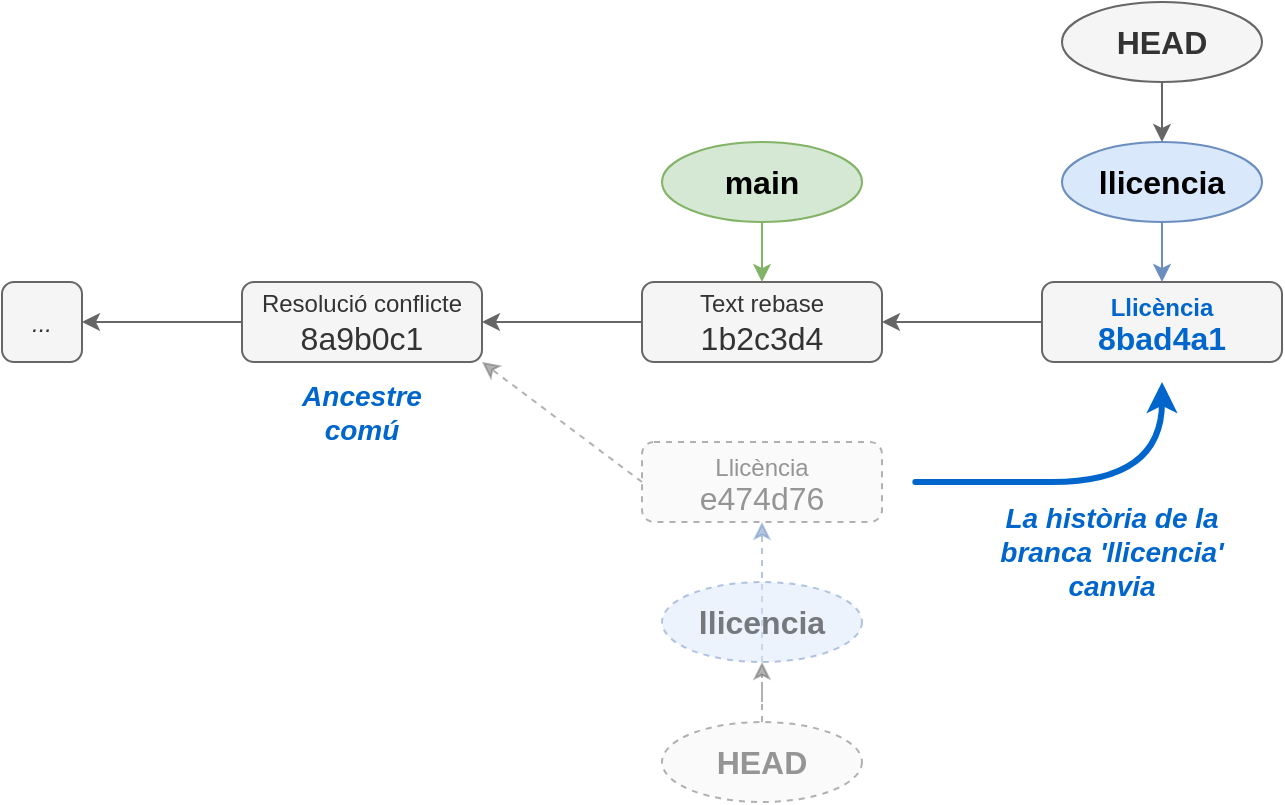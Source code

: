 <mxfile version="24.7.7">
  <diagram name="Pàgina-1" id="mhbHxmUa4zc_a_H4eHv1">
    <mxGraphModel dx="1434" dy="754" grid="1" gridSize="10" guides="1" tooltips="1" connect="1" arrows="1" fold="1" page="1" pageScale="1" pageWidth="827" pageHeight="1169" math="0" shadow="0">
      <root>
        <mxCell id="0" />
        <mxCell id="1" parent="0" />
        <mxCell id="AUeB4MmpncDJtu-2vUpS-1" value="&lt;font color=&quot;#0066cc&quot; style=&quot;font-size: 14px;&quot;&gt;&lt;b&gt;Ancestre comú&lt;/b&gt;&lt;/font&gt;" style="text;html=1;strokeColor=none;fillColor=none;align=center;verticalAlign=middle;whiteSpace=wrap;rounded=0;fontStyle=2" parent="1" vertex="1">
          <mxGeometry x="310" y="290" width="60" height="30" as="geometry" />
        </mxCell>
        <mxCell id="AUeB4MmpncDJtu-2vUpS-2" value="&lt;div style=&quot;line-height: 100%;&quot;&gt;&lt;span style=&quot;font-size: 12px;&quot;&gt;&lt;i&gt;...&lt;/i&gt;&lt;/span&gt;&lt;/div&gt;" style="rounded=1;whiteSpace=wrap;html=1;fontSize=16;fillColor=#f5f5f5;strokeColor=#666666;fontColor=#333333;" parent="1" vertex="1">
          <mxGeometry x="160" y="240" width="40" height="40" as="geometry" />
        </mxCell>
        <mxCell id="AUeB4MmpncDJtu-2vUpS-3" style="rounded=0;orthogonalLoop=1;jettySize=auto;html=1;exitX=0.5;exitY=1;exitDx=0;exitDy=0;fillColor=#dae8fc;strokeColor=#6c8ebf;dashed=1;opacity=50;textOpacity=50;" parent="1" source="AUeB4MmpncDJtu-2vUpS-4" target="AUeB4MmpncDJtu-2vUpS-8" edge="1">
          <mxGeometry relative="1" as="geometry">
            <mxPoint x="540" y="360" as="targetPoint" />
          </mxGeometry>
        </mxCell>
        <mxCell id="AUeB4MmpncDJtu-2vUpS-4" value="llicencia" style="ellipse;whiteSpace=wrap;html=1;fillColor=#dae8fc;strokeColor=#6c8ebf;fontSize=16;fontStyle=1;dashed=1;opacity=50;textOpacity=50;" parent="1" vertex="1">
          <mxGeometry x="490" y="390" width="100" height="40" as="geometry" />
        </mxCell>
        <mxCell id="AUeB4MmpncDJtu-2vUpS-5" style="edgeStyle=orthogonalEdgeStyle;rounded=0;orthogonalLoop=1;jettySize=auto;html=1;exitX=0;exitY=0.5;exitDx=0;exitDy=0;fillColor=#f5f5f5;strokeColor=#666666;" parent="1" source="AUeB4MmpncDJtu-2vUpS-6" target="AUeB4MmpncDJtu-2vUpS-2" edge="1">
          <mxGeometry relative="1" as="geometry" />
        </mxCell>
        <mxCell id="AUeB4MmpncDJtu-2vUpS-6" value="&lt;div style=&quot;line-height: 100%;&quot;&gt;&lt;font style=&quot;font-size: 12px;&quot;&gt;Resolució conflicte&lt;/font&gt;&lt;/div&gt;8a9b0c1" style="rounded=1;whiteSpace=wrap;html=1;fontSize=16;fillColor=#f5f5f5;strokeColor=#666666;fontColor=#333333;" parent="1" vertex="1">
          <mxGeometry x="280" y="240" width="120" height="40" as="geometry" />
        </mxCell>
        <mxCell id="AUeB4MmpncDJtu-2vUpS-7" style="edgeStyle=orthogonalEdgeStyle;rounded=0;orthogonalLoop=1;jettySize=auto;html=1;fillColor=#f5f5f5;strokeColor=#666666;" parent="1" source="AUeB4MmpncDJtu-2vUpS-9" target="AUeB4MmpncDJtu-2vUpS-6" edge="1">
          <mxGeometry relative="1" as="geometry">
            <mxPoint x="480" y="260" as="sourcePoint" />
            <mxPoint x="210" y="270" as="targetPoint" />
          </mxGeometry>
        </mxCell>
        <mxCell id="AUeB4MmpncDJtu-2vUpS-8" value="&lt;div style=&quot;line-height: 100%;&quot;&gt;&lt;span style=&quot;background-color: initial; font-size: 12px;&quot;&gt;Llicència&lt;/span&gt;&lt;/div&gt;&lt;div style=&quot;line-height: 100%;&quot;&gt;e474d76&lt;br&gt;&lt;/div&gt;" style="rounded=1;whiteSpace=wrap;html=1;fontSize=16;fillColor=#f5f5f5;strokeColor=#666666;fontColor=#333333;dashed=1;opacity=50;textOpacity=50;" parent="1" vertex="1">
          <mxGeometry x="480" y="320" width="120" height="40" as="geometry" />
        </mxCell>
        <mxCell id="AUeB4MmpncDJtu-2vUpS-9" value="&lt;div style=&quot;line-height: 100%;&quot;&gt;&lt;font style=&quot;font-size: 12px;&quot;&gt;Text rebase&lt;/font&gt;&lt;/div&gt;1b2c3d4" style="rounded=1;whiteSpace=wrap;html=1;fontSize=16;fillColor=#f5f5f5;strokeColor=#666666;fontColor=#333333;" parent="1" vertex="1">
          <mxGeometry x="480" y="240" width="120" height="40" as="geometry" />
        </mxCell>
        <mxCell id="AUeB4MmpncDJtu-2vUpS-10" style="rounded=0;orthogonalLoop=1;jettySize=auto;html=1;fillColor=#f5f5f5;strokeColor=#666666;exitX=0;exitY=0.5;exitDx=0;exitDy=0;entryX=1;entryY=1;entryDx=0;entryDy=0;dashed=1;opacity=50;textOpacity=50;" parent="1" source="AUeB4MmpncDJtu-2vUpS-8" target="AUeB4MmpncDJtu-2vUpS-6" edge="1">
          <mxGeometry relative="1" as="geometry">
            <mxPoint x="490" y="270" as="sourcePoint" />
            <mxPoint x="410" y="270" as="targetPoint" />
          </mxGeometry>
        </mxCell>
        <mxCell id="AUeB4MmpncDJtu-2vUpS-11" style="rounded=0;orthogonalLoop=1;jettySize=auto;html=1;exitX=0.5;exitY=1;exitDx=0;exitDy=0;fillColor=#d5e8d4;strokeColor=#82b366;" parent="1" source="AUeB4MmpncDJtu-2vUpS-12" target="AUeB4MmpncDJtu-2vUpS-9" edge="1">
          <mxGeometry relative="1" as="geometry">
            <mxPoint x="340" y="240" as="targetPoint" />
          </mxGeometry>
        </mxCell>
        <mxCell id="AUeB4MmpncDJtu-2vUpS-12" value="main" style="ellipse;whiteSpace=wrap;html=1;fillColor=#d5e8d4;strokeColor=#82b366;fontSize=16;fontStyle=1" parent="1" vertex="1">
          <mxGeometry x="490" y="170" width="100" height="40" as="geometry" />
        </mxCell>
        <mxCell id="AUeB4MmpncDJtu-2vUpS-13" style="edgeStyle=orthogonalEdgeStyle;rounded=0;orthogonalLoop=1;jettySize=auto;html=1;fillColor=#f5f5f5;strokeColor=#666666;" parent="1" source="AUeB4MmpncDJtu-2vUpS-14" target="AUeB4MmpncDJtu-2vUpS-15" edge="1">
          <mxGeometry relative="1" as="geometry" />
        </mxCell>
        <mxCell id="AUeB4MmpncDJtu-2vUpS-14" value="HEAD" style="ellipse;whiteSpace=wrap;html=1;fillColor=#f5f5f5;strokeColor=#666666;fontSize=16;fontStyle=1;fontColor=#333333;" parent="1" vertex="1">
          <mxGeometry x="690" y="100" width="100" height="40" as="geometry" />
        </mxCell>
        <mxCell id="AUeB4MmpncDJtu-2vUpS-15" value="llicencia" style="ellipse;whiteSpace=wrap;html=1;fillColor=#dae8fc;strokeColor=#6c8ebf;fontSize=16;fontStyle=1" parent="1" vertex="1">
          <mxGeometry x="690" y="170" width="100" height="40" as="geometry" />
        </mxCell>
        <mxCell id="AUeB4MmpncDJtu-2vUpS-16" value="&lt;div style=&quot;line-height: 100%;&quot;&gt;&lt;span style=&quot;background-color: initial; font-size: 12px;&quot;&gt;&lt;b&gt;&lt;font color=&quot;#0066cc&quot;&gt;Llicència&lt;/font&gt;&lt;/b&gt;&lt;/span&gt;&lt;/div&gt;&lt;div style=&quot;line-height: 100%;&quot;&gt;&lt;font color=&quot;#0066cc&quot;&gt;&lt;b&gt;8bad4a1&lt;/b&gt;&lt;/font&gt;&lt;br&gt;&lt;/div&gt;" style="rounded=1;whiteSpace=wrap;html=1;fontSize=16;fillColor=#f5f5f5;strokeColor=#666666;fontColor=#333333;" parent="1" vertex="1">
          <mxGeometry x="680" y="240" width="120" height="40" as="geometry" />
        </mxCell>
        <mxCell id="AUeB4MmpncDJtu-2vUpS-17" style="rounded=0;orthogonalLoop=1;jettySize=auto;html=1;fillColor=#f5f5f5;strokeColor=#666666;exitX=0;exitY=0.5;exitDx=0;exitDy=0;" parent="1" source="AUeB4MmpncDJtu-2vUpS-16" target="AUeB4MmpncDJtu-2vUpS-9" edge="1">
          <mxGeometry relative="1" as="geometry">
            <mxPoint x="690" y="270" as="sourcePoint" />
            <mxPoint x="600" y="280" as="targetPoint" />
          </mxGeometry>
        </mxCell>
        <mxCell id="AUeB4MmpncDJtu-2vUpS-18" style="rounded=0;orthogonalLoop=1;jettySize=auto;html=1;fillColor=#dae8fc;strokeColor=#6c8ebf;" parent="1" source="AUeB4MmpncDJtu-2vUpS-15" target="AUeB4MmpncDJtu-2vUpS-16" edge="1">
          <mxGeometry relative="1" as="geometry">
            <mxPoint x="550" y="370" as="targetPoint" />
            <mxPoint x="550" y="440" as="sourcePoint" />
          </mxGeometry>
        </mxCell>
        <mxCell id="AUeB4MmpncDJtu-2vUpS-19" value="HEAD" style="ellipse;whiteSpace=wrap;html=1;fillColor=#f5f5f5;strokeColor=#666666;fontSize=16;fontStyle=1;fontColor=#333333;textOpacity=50;dashed=1;opacity=50;" parent="1" vertex="1">
          <mxGeometry x="490" y="460" width="100" height="40" as="geometry" />
        </mxCell>
        <mxCell id="AUeB4MmpncDJtu-2vUpS-20" style="edgeStyle=orthogonalEdgeStyle;rounded=0;orthogonalLoop=1;jettySize=auto;html=1;fillColor=#f5f5f5;strokeColor=#666666;textOpacity=50;dashed=1;opacity=50;" parent="1" source="AUeB4MmpncDJtu-2vUpS-19" target="AUeB4MmpncDJtu-2vUpS-4" edge="1">
          <mxGeometry relative="1" as="geometry">
            <mxPoint x="750" y="470" as="sourcePoint" />
            <mxPoint x="750" y="440" as="targetPoint" />
          </mxGeometry>
        </mxCell>
        <mxCell id="AUeB4MmpncDJtu-2vUpS-21" value="" style="curved=1;endArrow=classic;html=1;rounded=0;strokeWidth=3;fillColor=#dae8fc;strokeColor=#0066CC;" parent="1" edge="1">
          <mxGeometry width="50" height="50" relative="1" as="geometry">
            <mxPoint x="630" y="340" as="sourcePoint" />
            <mxPoint x="740" y="290" as="targetPoint" />
            <Array as="points">
              <mxPoint x="610" y="340" />
              <mxPoint x="630" y="340" />
              <mxPoint x="740" y="340" />
            </Array>
          </mxGeometry>
        </mxCell>
        <mxCell id="AUeB4MmpncDJtu-2vUpS-23" value="&lt;font color=&quot;#0066cc&quot; style=&quot;font-size: 14px;&quot;&gt;&lt;b&gt;La història de la branca &#39;llicencia&#39; canvia&lt;/b&gt;&lt;/font&gt;" style="text;html=1;strokeColor=none;fillColor=none;align=center;verticalAlign=middle;whiteSpace=wrap;rounded=0;fontStyle=2" parent="1" vertex="1">
          <mxGeometry x="640" y="360" width="150" height="30" as="geometry" />
        </mxCell>
      </root>
    </mxGraphModel>
  </diagram>
</mxfile>
